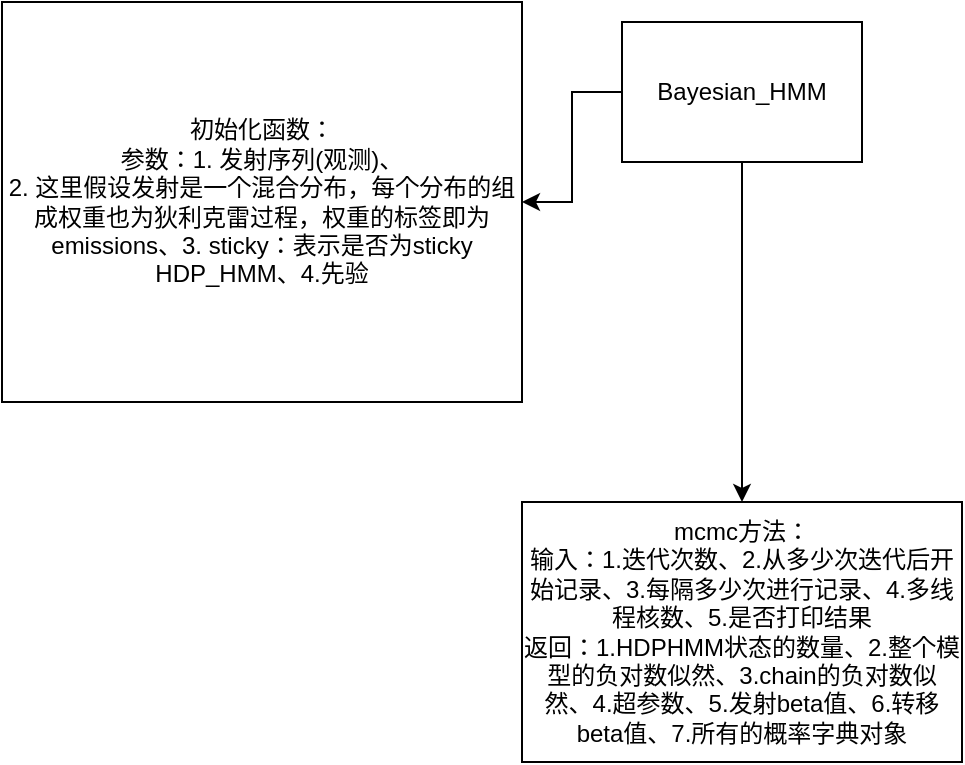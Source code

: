 <mxfile version="20.8.23" type="github">
  <diagram name="第 1 页" id="791Q4_Yd7dYDzGWZ0i0M">
    <mxGraphModel dx="1387" dy="801" grid="1" gridSize="10" guides="1" tooltips="1" connect="1" arrows="1" fold="1" page="1" pageScale="1" pageWidth="827" pageHeight="1169" math="0" shadow="0">
      <root>
        <mxCell id="0" />
        <mxCell id="1" parent="0" />
        <mxCell id="VvPlbChHZbXthlWbuQ1D-9" value="" style="edgeStyle=orthogonalEdgeStyle;rounded=0;orthogonalLoop=1;jettySize=auto;html=1;" edge="1" parent="1" source="VvPlbChHZbXthlWbuQ1D-1" target="VvPlbChHZbXthlWbuQ1D-3">
          <mxGeometry relative="1" as="geometry" />
        </mxCell>
        <mxCell id="VvPlbChHZbXthlWbuQ1D-11" value="" style="edgeStyle=orthogonalEdgeStyle;rounded=0;orthogonalLoop=1;jettySize=auto;html=1;" edge="1" parent="1" source="VvPlbChHZbXthlWbuQ1D-1" target="VvPlbChHZbXthlWbuQ1D-4">
          <mxGeometry relative="1" as="geometry">
            <mxPoint x="390" y="265" as="targetPoint" />
          </mxGeometry>
        </mxCell>
        <mxCell id="VvPlbChHZbXthlWbuQ1D-1" value="Bayesian_HMM" style="rounded=0;whiteSpace=wrap;html=1;" vertex="1" parent="1">
          <mxGeometry x="330" y="110" width="120" height="70" as="geometry" />
        </mxCell>
        <mxCell id="VvPlbChHZbXthlWbuQ1D-3" value="初始化函数：&lt;br&gt;参数：1. 发射序列(观测)、&lt;br&gt;2. 这里假设发射是一个混合分布，每个分布的组成权重也为狄利克雷过程，权重的标签即为emissions、3. sticky：表示是否为sticky HDP_HMM、4.先验" style="rounded=0;whiteSpace=wrap;html=1;" vertex="1" parent="1">
          <mxGeometry x="20" y="100" width="260" height="200" as="geometry" />
        </mxCell>
        <mxCell id="VvPlbChHZbXthlWbuQ1D-4" value="mcmc方法：&lt;br&gt;输入：1.迭代次数、2.从多少次迭代后开始记录、3.每隔多少次进行记录、4.多线程核数、5.是否打印结果&lt;br&gt;返回：1.HDPHMM状态的数量、2.整个模型的负对数似然、3.chain的负对数似然、4.超参数、5.发射beta值、6.转移beta值、7.所有的概率字典对象" style="rounded=0;whiteSpace=wrap;html=1;" vertex="1" parent="1">
          <mxGeometry x="280" y="350" width="220" height="130" as="geometry" />
        </mxCell>
      </root>
    </mxGraphModel>
  </diagram>
</mxfile>
